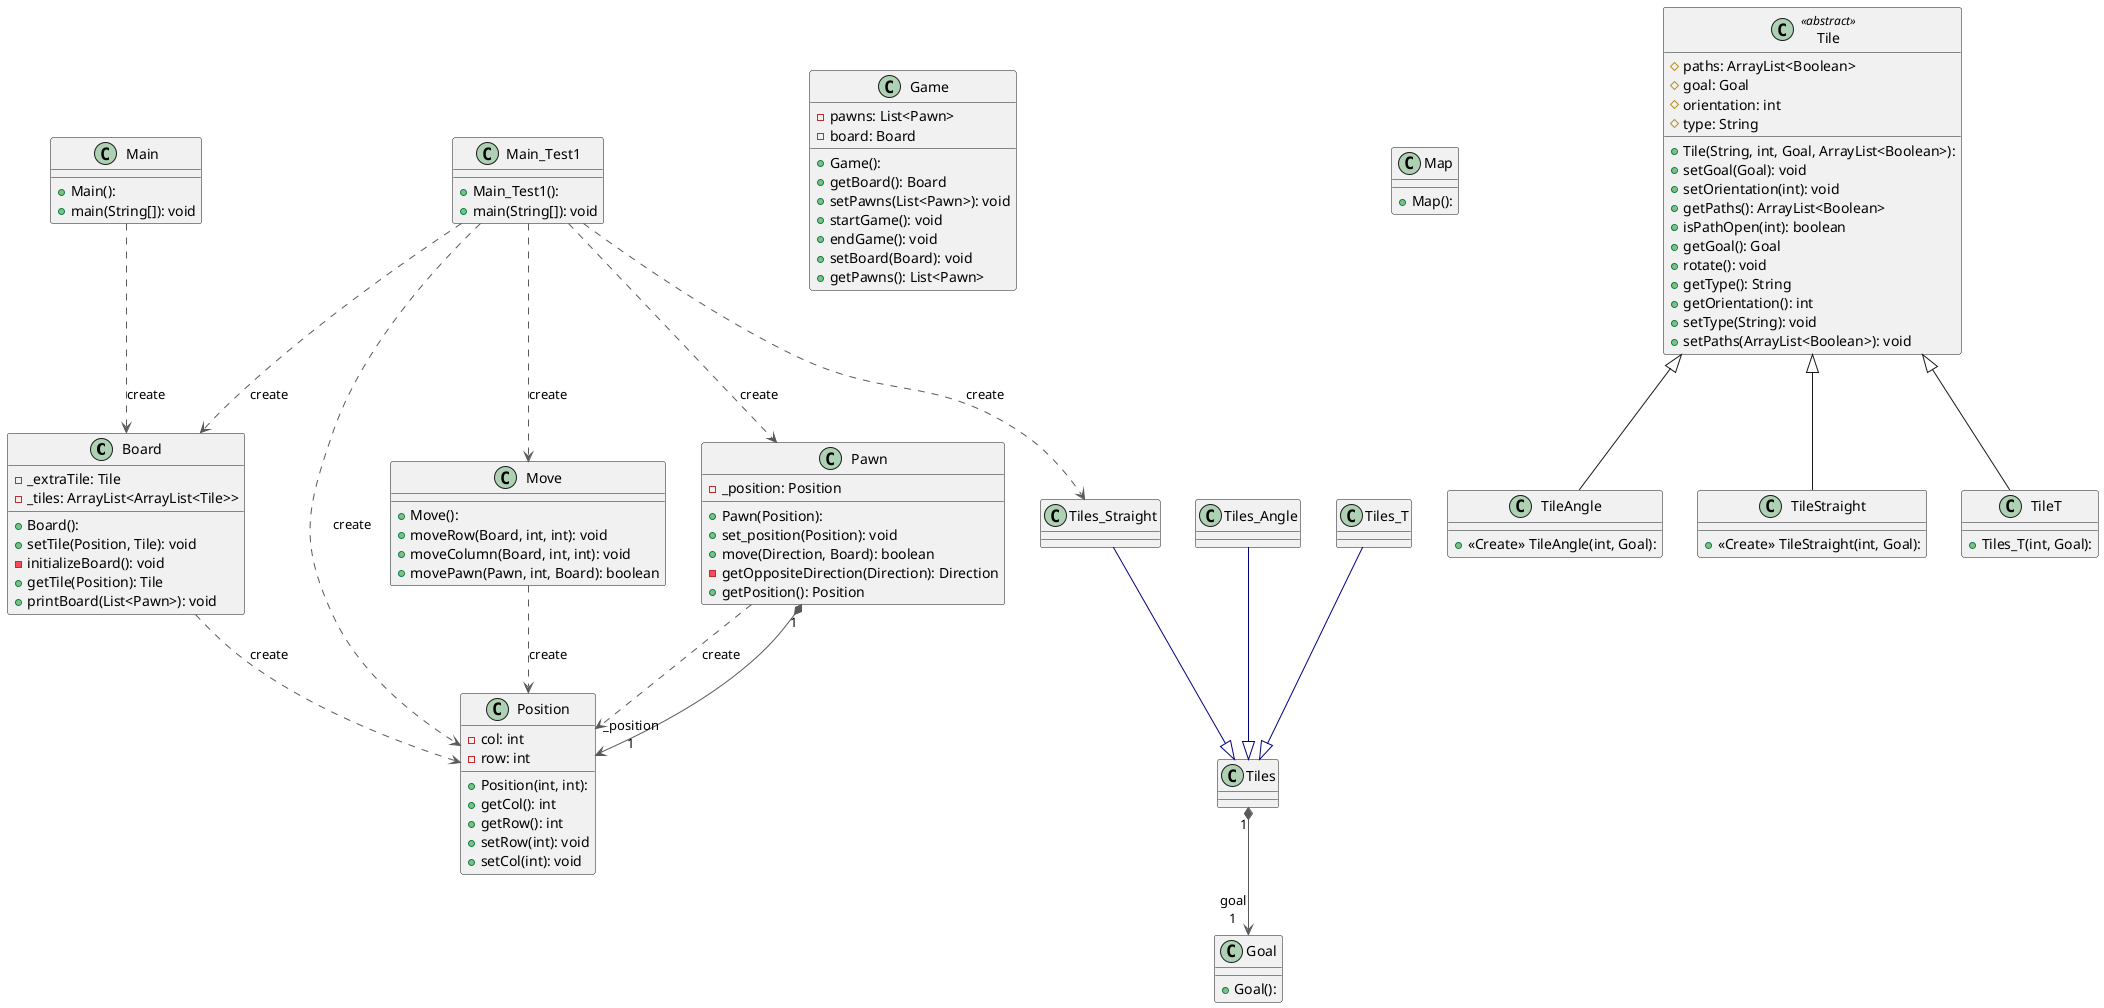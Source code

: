 @startuml


class Board {
  + Board(): 
  - _extraTile: Tile
  - _tiles: ArrayList<ArrayList<Tile>>
  + setTile(Position, Tile): void
  - initializeBoard(): void
  + getTile(Position): Tile
  + printBoard(List<Pawn>): void
}
class Game {
  + Game(): 
  - pawns: List<Pawn>
  - board: Board
  + getBoard(): Board
  + setPawns(List<Pawn>): void
  + startGame(): void
  + endGame(): void
  + setBoard(Board): void
  + getPawns(): List<Pawn>
}
class Goal {
  + Goal(): 
}
class Main {
  + Main(): 
  + main(String[]): void
}
class Main_Test1 {
  + Main_Test1(): 
  + main(String[]): void
}
class Map {
  + Map(): 
}
class Move {
  + Move(): 
  + moveRow(Board, int, int): void
  + moveColumn(Board, int, int): void
  + movePawn(Pawn, int, Board): boolean
}
class Pawn {
  + Pawn(Position): 
  - _position: Position
  + set_position(Position): void
  + move(Direction, Board): boolean
  - getOppositeDirection(Direction): Direction
  + getPosition(): Position
}
class Position {
  + Position(int, int): 
  - col: int
  - row: int
  + getCol(): int
  + getRow(): int
  + setRow(int): void
  + setCol(int): void
}
class Tile <<abstract>> {
  + Tile(String, int, Goal, ArrayList<Boolean>):
  # paths: ArrayList<Boolean>
  # goal: Goal
  # orientation: int
  # type: String
  + setGoal(Goal): void
  + setOrientation(int): void
  + getPaths(): ArrayList<Boolean>
  + isPathOpen(int): boolean
  + getGoal(): Goal
  + rotate(): void
  + getType(): String
  + getOrientation(): int
  + setType(String): void
  + setPaths(ArrayList<Boolean>): void
}
class TileAngle extends Tile {
  + <<Create>> TileAngle(int, Goal):
}
class TileStraight extends Tile {
  + <<Create>> TileStraight(int, Goal):
}
class TileT extends Tile {
  + Tiles_T(int, Goal): 
}

Board           -[#595959,dashed]->  Position       : "«create»"
Main            -[#595959,dashed]->  Board          : "«create»"
Main_Test1      -[#595959,dashed]->  Board          : "«create»"
Main_Test1      -[#595959,dashed]->  Move           : "«create»"
Main_Test1      -[#595959,dashed]->  Pawn           : "«create»"
Main_Test1      -[#595959,dashed]->  Position       : "«create»"
Main_Test1      -[#595959,dashed]->  Tiles_Straight : "«create»"
Move            -[#595959,dashed]->  Position       : "«create»"
Pawn            -[#595959,dashed]->  Position       : "«create»"
Pawn           "1" *-[#595959,plain]-> "_position\n1" Position       
Tiles          "1" *-[#595959,plain]-> "goal\n1" Goal           
Tiles_Angle     -[#000082,plain]-^  Tiles          
Tiles_Straight  -[#000082,plain]-^  Tiles          
Tiles_T         -[#000082,plain]-^  Tiles          
@enduml
